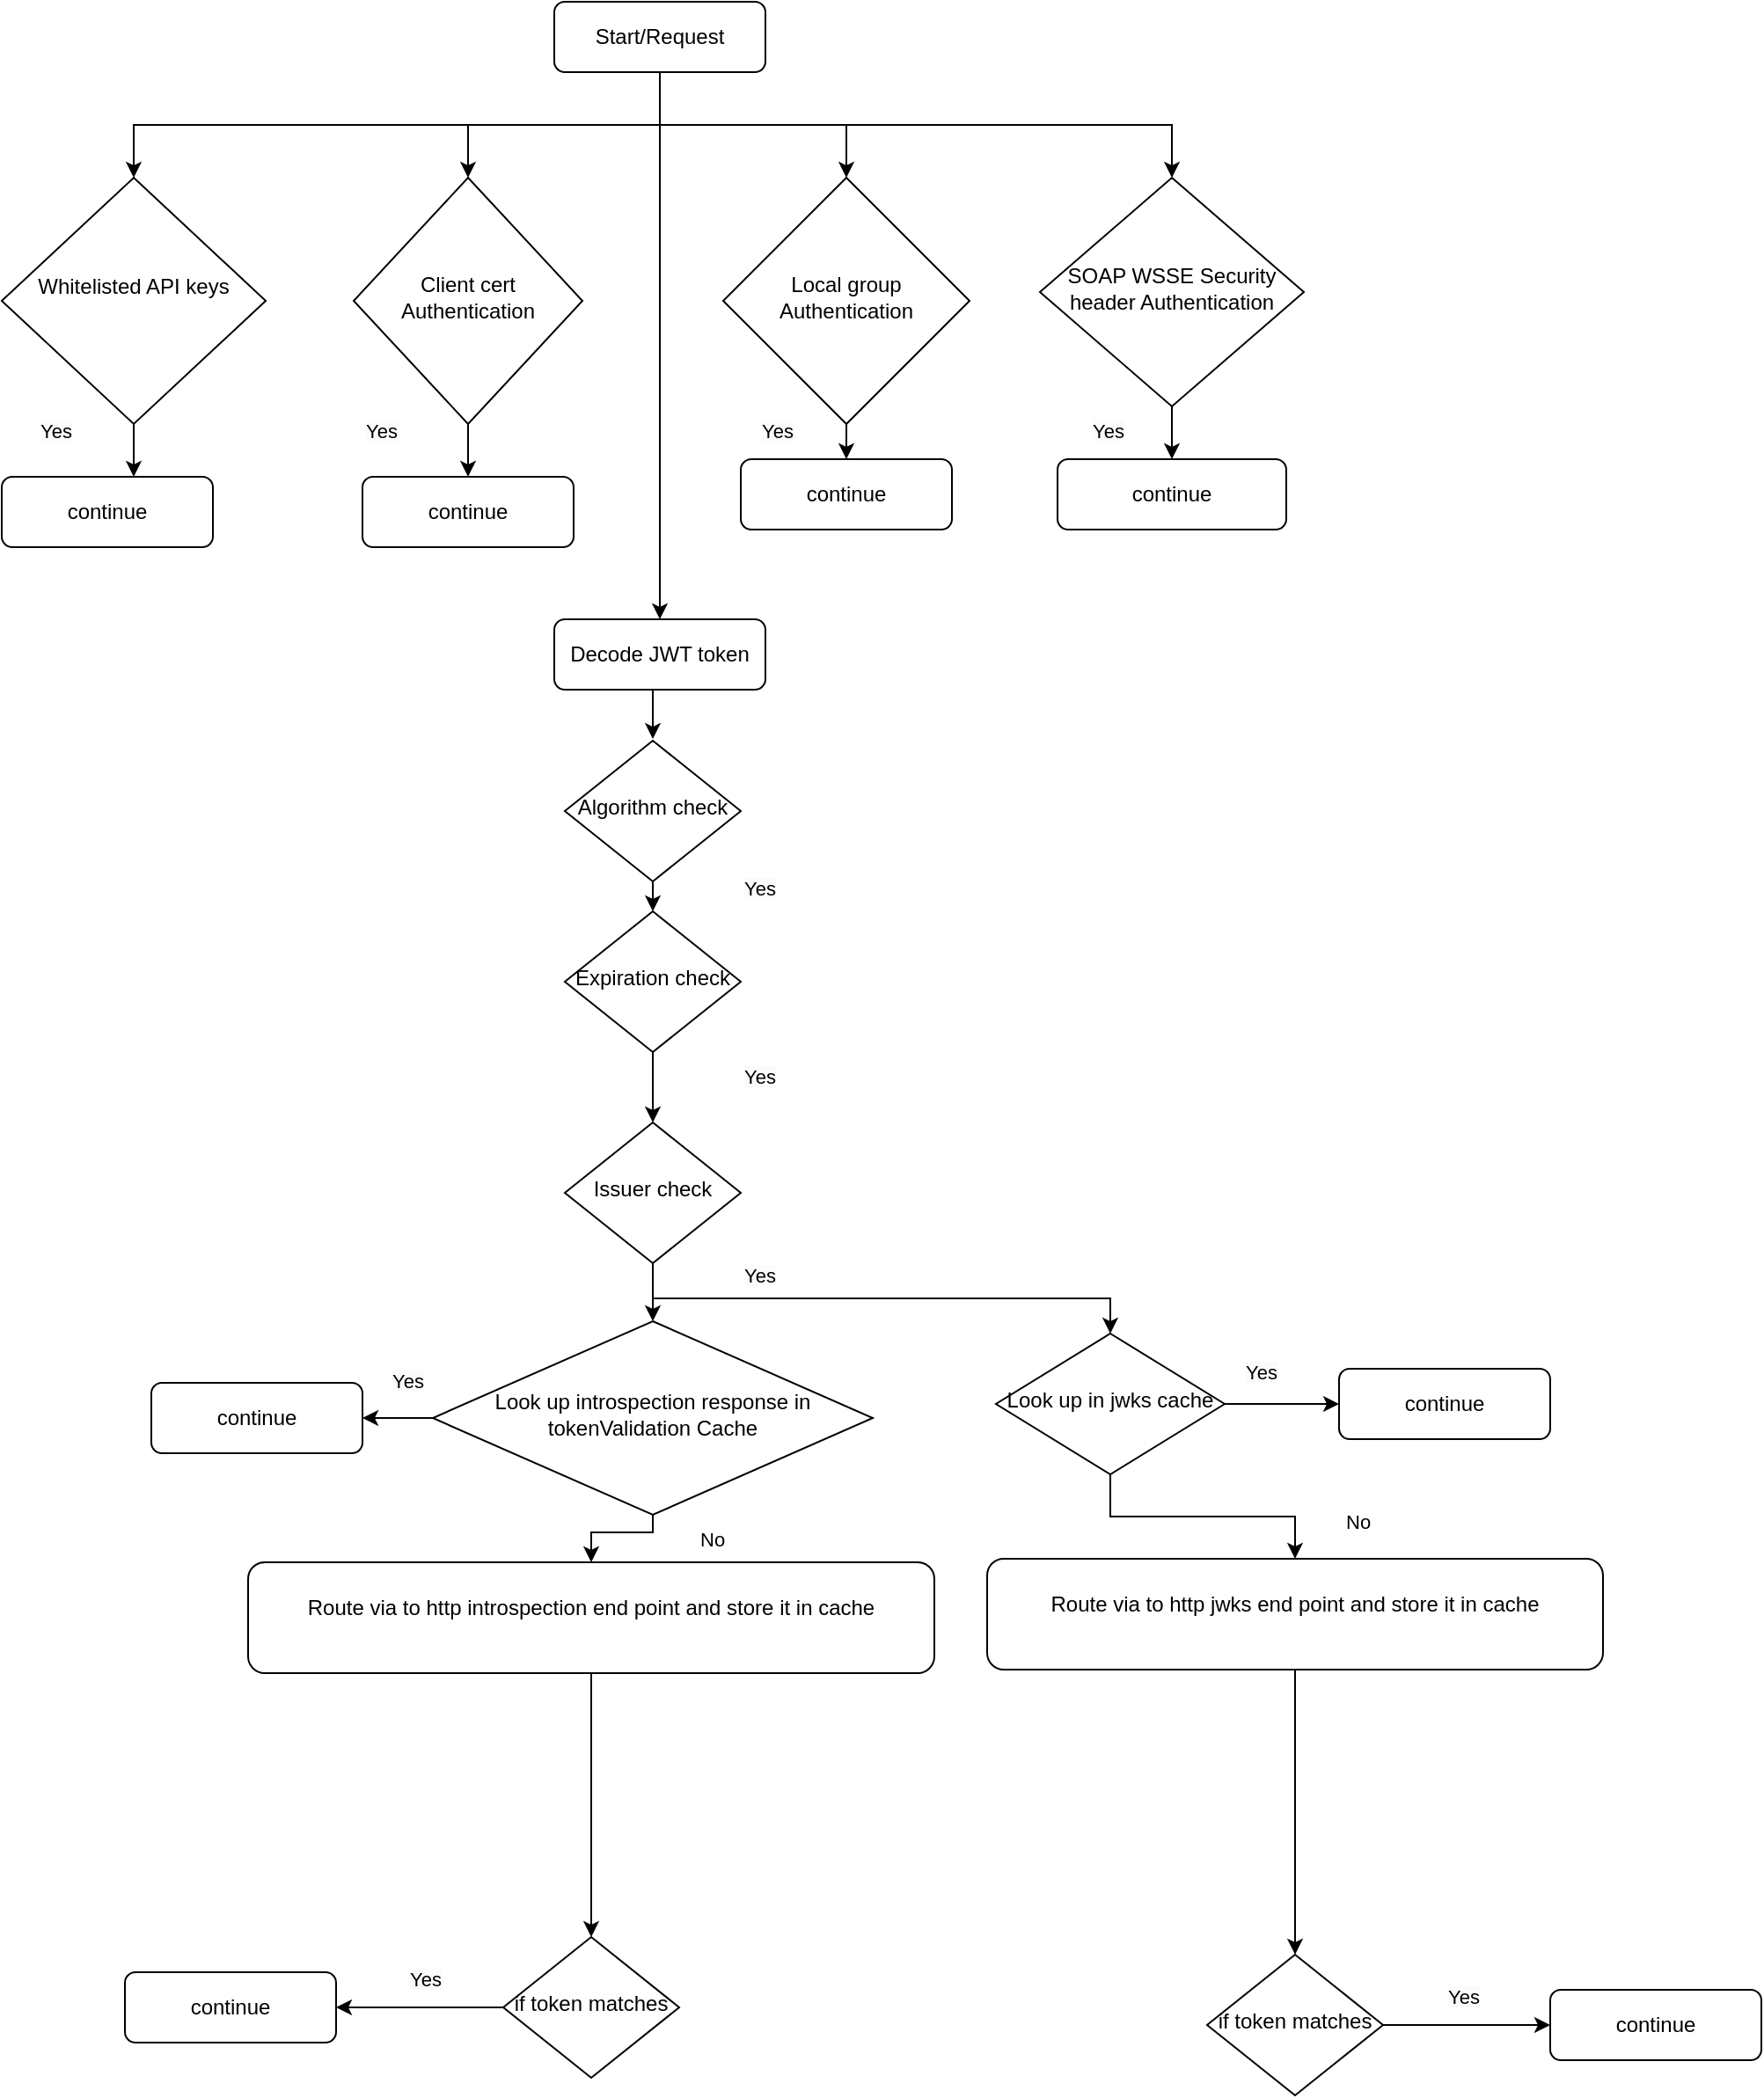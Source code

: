 <mxfile version="21.0.6" type="github">
  <diagram id="C5RBs43oDa-KdzZeNtuy" name="Page-1">
    <mxGraphModel dx="954" dy="1817" grid="1" gridSize="10" guides="1" tooltips="1" connect="1" arrows="1" fold="1" page="1" pageScale="1" pageWidth="827" pageHeight="1169" math="0" shadow="0">
      <root>
        <mxCell id="WIyWlLk6GJQsqaUBKTNV-0" />
        <mxCell id="WIyWlLk6GJQsqaUBKTNV-1" parent="WIyWlLk6GJQsqaUBKTNV-0" />
        <mxCell id="tzw835VZM4lSA58TL19O-21" style="edgeStyle=orthogonalEdgeStyle;rounded=0;orthogonalLoop=1;jettySize=auto;html=1;exitX=0.5;exitY=1;exitDx=0;exitDy=0;entryX=0.625;entryY=0;entryDx=0;entryDy=0;entryPerimeter=0;" edge="1" parent="WIyWlLk6GJQsqaUBKTNV-1" source="tzw835VZM4lSA58TL19O-0" target="tzw835VZM4lSA58TL19O-16">
          <mxGeometry relative="1" as="geometry" />
        </mxCell>
        <mxCell id="tzw835VZM4lSA58TL19O-0" value="&lt;p style=&quot;line-height: 0; overflow-wrap: break-word; margin: 0px; padding: 0px; border: 0px; font-family: Arial; background-color: rgb(255, 255, 255);&quot;&gt;Whitelisted API keys&lt;/p&gt;&lt;p style=&quot;line-height: 0; overflow-wrap: break-word; margin: 0px; padding: 0px; border: 0px; font-family: Arial; background-color: rgb(255, 255, 255);&quot;&gt;&lt;span style=&quot;cursor: auto;&quot;&gt;&lt;span style=&quot;cursor: auto; line-height: 14px;&quot;&gt;&amp;nbsp;&lt;/span&gt;&lt;/span&gt;&lt;/p&gt;" style="rhombus;whiteSpace=wrap;html=1;shadow=0;fontFamily=Helvetica;fontSize=12;align=center;strokeWidth=1;spacing=6;spacingTop=-4;" vertex="1" parent="WIyWlLk6GJQsqaUBKTNV-1">
          <mxGeometry x="40" y="-200" width="150" height="140" as="geometry" />
        </mxCell>
        <mxCell id="tzw835VZM4lSA58TL19O-25" style="edgeStyle=orthogonalEdgeStyle;rounded=0;orthogonalLoop=1;jettySize=auto;html=1;exitX=0.5;exitY=1;exitDx=0;exitDy=0;entryX=0.5;entryY=0;entryDx=0;entryDy=0;" edge="1" parent="WIyWlLk6GJQsqaUBKTNV-1" source="tzw835VZM4lSA58TL19O-1" target="tzw835VZM4lSA58TL19O-17">
          <mxGeometry relative="1" as="geometry" />
        </mxCell>
        <mxCell id="tzw835VZM4lSA58TL19O-1" value="Client cert Authentication" style="rhombus;whiteSpace=wrap;html=1;shadow=0;fontFamily=Helvetica;fontSize=12;align=center;strokeWidth=1;spacing=6;spacingTop=-4;" vertex="1" parent="WIyWlLk6GJQsqaUBKTNV-1">
          <mxGeometry x="240" y="-200" width="130" height="140" as="geometry" />
        </mxCell>
        <mxCell id="tzw835VZM4lSA58TL19O-26" style="edgeStyle=orthogonalEdgeStyle;rounded=0;orthogonalLoop=1;jettySize=auto;html=1;exitX=0.5;exitY=1;exitDx=0;exitDy=0;entryX=0.5;entryY=0;entryDx=0;entryDy=0;" edge="1" parent="WIyWlLk6GJQsqaUBKTNV-1" source="tzw835VZM4lSA58TL19O-2" target="tzw835VZM4lSA58TL19O-18">
          <mxGeometry relative="1" as="geometry" />
        </mxCell>
        <mxCell id="tzw835VZM4lSA58TL19O-2" value="Local group Authentication" style="rhombus;whiteSpace=wrap;html=1;shadow=0;fontFamily=Helvetica;fontSize=12;align=center;strokeWidth=1;spacing=6;spacingTop=-4;" vertex="1" parent="WIyWlLk6GJQsqaUBKTNV-1">
          <mxGeometry x="450" y="-200" width="140" height="140" as="geometry" />
        </mxCell>
        <mxCell id="tzw835VZM4lSA58TL19O-27" style="edgeStyle=orthogonalEdgeStyle;rounded=0;orthogonalLoop=1;jettySize=auto;html=1;exitX=0.5;exitY=1;exitDx=0;exitDy=0;entryX=0.5;entryY=0;entryDx=0;entryDy=0;" edge="1" parent="WIyWlLk6GJQsqaUBKTNV-1" source="tzw835VZM4lSA58TL19O-3" target="tzw835VZM4lSA58TL19O-19">
          <mxGeometry relative="1" as="geometry" />
        </mxCell>
        <mxCell id="tzw835VZM4lSA58TL19O-3" value="SOAP WSSE Security header Authentication" style="rhombus;whiteSpace=wrap;html=1;shadow=0;fontFamily=Helvetica;fontSize=12;align=center;strokeWidth=1;spacing=6;spacingTop=-4;" vertex="1" parent="WIyWlLk6GJQsqaUBKTNV-1">
          <mxGeometry x="630" y="-200" width="150" height="130" as="geometry" />
        </mxCell>
        <mxCell id="tzw835VZM4lSA58TL19O-28" style="edgeStyle=orthogonalEdgeStyle;rounded=0;orthogonalLoop=1;jettySize=auto;html=1;exitX=0.5;exitY=1;exitDx=0;exitDy=0;entryX=0.5;entryY=0;entryDx=0;entryDy=0;" edge="1" parent="WIyWlLk6GJQsqaUBKTNV-1" source="tzw835VZM4lSA58TL19O-4" target="tzw835VZM4lSA58TL19O-6">
          <mxGeometry relative="1" as="geometry" />
        </mxCell>
        <mxCell id="tzw835VZM4lSA58TL19O-4" value="Algorithm check" style="rhombus;whiteSpace=wrap;html=1;shadow=0;fontFamily=Helvetica;fontSize=12;align=center;strokeWidth=1;spacing=6;spacingTop=-4;" vertex="1" parent="WIyWlLk6GJQsqaUBKTNV-1">
          <mxGeometry x="360" y="120" width="100" height="80" as="geometry" />
        </mxCell>
        <mxCell id="tzw835VZM4lSA58TL19O-29" style="edgeStyle=orthogonalEdgeStyle;rounded=0;orthogonalLoop=1;jettySize=auto;html=1;exitX=0.5;exitY=1;exitDx=0;exitDy=0;entryX=0.5;entryY=0;entryDx=0;entryDy=0;" edge="1" parent="WIyWlLk6GJQsqaUBKTNV-1" source="tzw835VZM4lSA58TL19O-6" target="tzw835VZM4lSA58TL19O-8">
          <mxGeometry relative="1" as="geometry" />
        </mxCell>
        <mxCell id="tzw835VZM4lSA58TL19O-6" value="Expiration check" style="rhombus;whiteSpace=wrap;html=1;shadow=0;fontFamily=Helvetica;fontSize=12;align=center;strokeWidth=1;spacing=6;spacingTop=-4;" vertex="1" parent="WIyWlLk6GJQsqaUBKTNV-1">
          <mxGeometry x="360" y="217" width="100" height="80" as="geometry" />
        </mxCell>
        <mxCell id="tzw835VZM4lSA58TL19O-38" style="edgeStyle=orthogonalEdgeStyle;rounded=0;orthogonalLoop=1;jettySize=auto;html=1;exitX=0.5;exitY=1;exitDx=0;exitDy=0;entryX=0.5;entryY=0;entryDx=0;entryDy=0;" edge="1" parent="WIyWlLk6GJQsqaUBKTNV-1" source="tzw835VZM4lSA58TL19O-7" target="tzw835VZM4lSA58TL19O-1">
          <mxGeometry relative="1" as="geometry" />
        </mxCell>
        <mxCell id="tzw835VZM4lSA58TL19O-39" style="edgeStyle=orthogonalEdgeStyle;rounded=0;orthogonalLoop=1;jettySize=auto;html=1;exitX=0.5;exitY=1;exitDx=0;exitDy=0;entryX=0.5;entryY=0;entryDx=0;entryDy=0;" edge="1" parent="WIyWlLk6GJQsqaUBKTNV-1" source="tzw835VZM4lSA58TL19O-7" target="tzw835VZM4lSA58TL19O-2">
          <mxGeometry relative="1" as="geometry" />
        </mxCell>
        <mxCell id="tzw835VZM4lSA58TL19O-40" style="edgeStyle=orthogonalEdgeStyle;rounded=0;orthogonalLoop=1;jettySize=auto;html=1;exitX=0.5;exitY=1;exitDx=0;exitDy=0;entryX=0.5;entryY=0;entryDx=0;entryDy=0;" edge="1" parent="WIyWlLk6GJQsqaUBKTNV-1" source="tzw835VZM4lSA58TL19O-7" target="tzw835VZM4lSA58TL19O-3">
          <mxGeometry relative="1" as="geometry" />
        </mxCell>
        <mxCell id="tzw835VZM4lSA58TL19O-41" style="edgeStyle=orthogonalEdgeStyle;rounded=0;orthogonalLoop=1;jettySize=auto;html=1;exitX=0.5;exitY=1;exitDx=0;exitDy=0;entryX=0.5;entryY=0;entryDx=0;entryDy=0;" edge="1" parent="WIyWlLk6GJQsqaUBKTNV-1" source="tzw835VZM4lSA58TL19O-7" target="tzw835VZM4lSA58TL19O-0">
          <mxGeometry relative="1" as="geometry" />
        </mxCell>
        <mxCell id="tzw835VZM4lSA58TL19O-42" style="edgeStyle=orthogonalEdgeStyle;rounded=0;orthogonalLoop=1;jettySize=auto;html=1;exitX=0.5;exitY=1;exitDx=0;exitDy=0;" edge="1" parent="WIyWlLk6GJQsqaUBKTNV-1" source="tzw835VZM4lSA58TL19O-7" target="tzw835VZM4lSA58TL19O-11">
          <mxGeometry relative="1" as="geometry" />
        </mxCell>
        <mxCell id="tzw835VZM4lSA58TL19O-7" value="Start/Request" style="rounded=1;whiteSpace=wrap;html=1;fontSize=12;glass=0;strokeWidth=1;shadow=0;" vertex="1" parent="WIyWlLk6GJQsqaUBKTNV-1">
          <mxGeometry x="354" y="-300" width="120" height="40" as="geometry" />
        </mxCell>
        <mxCell id="tzw835VZM4lSA58TL19O-30" style="edgeStyle=orthogonalEdgeStyle;rounded=0;orthogonalLoop=1;jettySize=auto;html=1;exitX=0.5;exitY=1;exitDx=0;exitDy=0;entryX=0.5;entryY=0;entryDx=0;entryDy=0;" edge="1" parent="WIyWlLk6GJQsqaUBKTNV-1" source="tzw835VZM4lSA58TL19O-8" target="tzw835VZM4lSA58TL19O-9">
          <mxGeometry relative="1" as="geometry" />
        </mxCell>
        <mxCell id="tzw835VZM4lSA58TL19O-32" style="edgeStyle=orthogonalEdgeStyle;rounded=0;orthogonalLoop=1;jettySize=auto;html=1;exitX=0.5;exitY=1;exitDx=0;exitDy=0;entryX=0.5;entryY=0;entryDx=0;entryDy=0;" edge="1" parent="WIyWlLk6GJQsqaUBKTNV-1" source="tzw835VZM4lSA58TL19O-8" target="tzw835VZM4lSA58TL19O-13">
          <mxGeometry relative="1" as="geometry" />
        </mxCell>
        <mxCell id="tzw835VZM4lSA58TL19O-8" value="Issuer check" style="rhombus;whiteSpace=wrap;html=1;shadow=0;fontFamily=Helvetica;fontSize=12;align=center;strokeWidth=1;spacing=6;spacingTop=-4;" vertex="1" parent="WIyWlLk6GJQsqaUBKTNV-1">
          <mxGeometry x="360" y="337" width="100" height="80" as="geometry" />
        </mxCell>
        <mxCell id="tzw835VZM4lSA58TL19O-31" style="edgeStyle=orthogonalEdgeStyle;rounded=0;orthogonalLoop=1;jettySize=auto;html=1;exitX=0.5;exitY=1;exitDx=0;exitDy=0;entryX=0.5;entryY=0;entryDx=0;entryDy=0;" edge="1" parent="WIyWlLk6GJQsqaUBKTNV-1" source="tzw835VZM4lSA58TL19O-9" target="tzw835VZM4lSA58TL19O-12">
          <mxGeometry relative="1" as="geometry">
            <Array as="points">
              <mxPoint x="410" y="570" />
              <mxPoint x="375" y="570" />
            </Array>
          </mxGeometry>
        </mxCell>
        <mxCell id="tzw835VZM4lSA58TL19O-51" style="edgeStyle=orthogonalEdgeStyle;rounded=0;orthogonalLoop=1;jettySize=auto;html=1;exitX=0;exitY=0.5;exitDx=0;exitDy=0;entryX=1;entryY=0.5;entryDx=0;entryDy=0;" edge="1" parent="WIyWlLk6GJQsqaUBKTNV-1" source="tzw835VZM4lSA58TL19O-9" target="tzw835VZM4lSA58TL19O-43">
          <mxGeometry relative="1" as="geometry" />
        </mxCell>
        <mxCell id="tzw835VZM4lSA58TL19O-9" value="Look up introspection response in tokenValidation Cache" style="rhombus;whiteSpace=wrap;html=1;shadow=0;fontFamily=Helvetica;fontSize=12;align=center;strokeWidth=1;spacing=6;spacingTop=-4;" vertex="1" parent="WIyWlLk6GJQsqaUBKTNV-1">
          <mxGeometry x="285" y="450" width="250" height="110" as="geometry" />
        </mxCell>
        <mxCell id="tzw835VZM4lSA58TL19O-36" style="edgeStyle=orthogonalEdgeStyle;rounded=0;orthogonalLoop=1;jettySize=auto;html=1;exitX=0;exitY=0.5;exitDx=0;exitDy=0;entryX=1;entryY=0.5;entryDx=0;entryDy=0;" edge="1" parent="WIyWlLk6GJQsqaUBKTNV-1" source="tzw835VZM4lSA58TL19O-10" target="tzw835VZM4lSA58TL19O-23">
          <mxGeometry relative="1" as="geometry" />
        </mxCell>
        <mxCell id="tzw835VZM4lSA58TL19O-10" value="if token matches" style="rhombus;whiteSpace=wrap;html=1;shadow=0;fontFamily=Helvetica;fontSize=12;align=center;strokeWidth=1;spacing=6;spacingTop=-4;" vertex="1" parent="WIyWlLk6GJQsqaUBKTNV-1">
          <mxGeometry x="325" y="800" width="100" height="80" as="geometry" />
        </mxCell>
        <mxCell id="tzw835VZM4lSA58TL19O-22" style="edgeStyle=orthogonalEdgeStyle;rounded=0;orthogonalLoop=1;jettySize=auto;html=1;exitX=0.5;exitY=1;exitDx=0;exitDy=0;entryX=0.5;entryY=0.113;entryDx=0;entryDy=0;entryPerimeter=0;" edge="1" parent="WIyWlLk6GJQsqaUBKTNV-1">
          <mxGeometry relative="1" as="geometry">
            <mxPoint x="414" y="90" as="sourcePoint" />
            <mxPoint x="410" y="119.04" as="targetPoint" />
          </mxGeometry>
        </mxCell>
        <mxCell id="tzw835VZM4lSA58TL19O-11" value="Decode JWT token" style="rounded=1;whiteSpace=wrap;html=1;fontSize=12;glass=0;strokeWidth=1;shadow=0;" vertex="1" parent="WIyWlLk6GJQsqaUBKTNV-1">
          <mxGeometry x="354" y="51" width="120" height="40" as="geometry" />
        </mxCell>
        <mxCell id="tzw835VZM4lSA58TL19O-35" style="edgeStyle=orthogonalEdgeStyle;rounded=0;orthogonalLoop=1;jettySize=auto;html=1;exitX=0.5;exitY=1;exitDx=0;exitDy=0;entryX=0.5;entryY=0;entryDx=0;entryDy=0;" edge="1" parent="WIyWlLk6GJQsqaUBKTNV-1" source="tzw835VZM4lSA58TL19O-12" target="tzw835VZM4lSA58TL19O-10">
          <mxGeometry relative="1" as="geometry" />
        </mxCell>
        <mxCell id="tzw835VZM4lSA58TL19O-12" value="&lt;p style=&quot;line-height: 0; overflow-wrap: break-word; margin: 0px; padding: 0px; border: 0px; font-family: Arial; background-color: rgb(255, 255, 255);&quot;&gt;Route via to http introspection end point and store it in cache&lt;/p&gt;&lt;p style=&quot;line-height: 0; overflow-wrap: break-word; margin: 0px; padding: 0px; border: 0px; font-family: Arial; background-color: rgb(255, 255, 255);&quot;&gt;&lt;span style=&quot;cursor: auto;&quot;&gt;&lt;span style=&quot;cursor: auto; line-height: 14px;&quot;&gt;&amp;nbsp;&lt;/span&gt;&lt;/span&gt;&lt;/p&gt;" style="rounded=1;whiteSpace=wrap;html=1;fontSize=12;glass=0;strokeWidth=1;shadow=0;" vertex="1" parent="WIyWlLk6GJQsqaUBKTNV-1">
          <mxGeometry x="180" y="587" width="390" height="63" as="geometry" />
        </mxCell>
        <mxCell id="tzw835VZM4lSA58TL19O-33" style="edgeStyle=orthogonalEdgeStyle;rounded=0;orthogonalLoop=1;jettySize=auto;html=1;exitX=0.5;exitY=1;exitDx=0;exitDy=0;" edge="1" parent="WIyWlLk6GJQsqaUBKTNV-1" source="tzw835VZM4lSA58TL19O-13" target="tzw835VZM4lSA58TL19O-14">
          <mxGeometry relative="1" as="geometry" />
        </mxCell>
        <mxCell id="tzw835VZM4lSA58TL19O-52" style="edgeStyle=orthogonalEdgeStyle;rounded=0;orthogonalLoop=1;jettySize=auto;html=1;exitX=1;exitY=0.5;exitDx=0;exitDy=0;entryX=0;entryY=0.5;entryDx=0;entryDy=0;" edge="1" parent="WIyWlLk6GJQsqaUBKTNV-1" source="tzw835VZM4lSA58TL19O-13" target="tzw835VZM4lSA58TL19O-44">
          <mxGeometry relative="1" as="geometry" />
        </mxCell>
        <mxCell id="tzw835VZM4lSA58TL19O-13" value="Look up in jwks cache" style="rhombus;whiteSpace=wrap;html=1;shadow=0;fontFamily=Helvetica;fontSize=12;align=center;strokeWidth=1;spacing=6;spacingTop=-4;" vertex="1" parent="WIyWlLk6GJQsqaUBKTNV-1">
          <mxGeometry x="605" y="457" width="130" height="80" as="geometry" />
        </mxCell>
        <mxCell id="tzw835VZM4lSA58TL19O-46" style="edgeStyle=orthogonalEdgeStyle;rounded=0;orthogonalLoop=1;jettySize=auto;html=1;exitX=0.5;exitY=1;exitDx=0;exitDy=0;entryX=0.5;entryY=0;entryDx=0;entryDy=0;" edge="1" parent="WIyWlLk6GJQsqaUBKTNV-1" source="tzw835VZM4lSA58TL19O-14" target="tzw835VZM4lSA58TL19O-15">
          <mxGeometry relative="1" as="geometry" />
        </mxCell>
        <mxCell id="tzw835VZM4lSA58TL19O-14" value="&lt;p style=&quot;line-height: 0; overflow-wrap: break-word; margin: 0px; padding: 0px; border: 0px; font-family: Arial; background-color: rgb(255, 255, 255);&quot;&gt;Route via to http jwks end point and store it in cache&lt;/p&gt;&lt;p style=&quot;line-height: 0; overflow-wrap: break-word; margin: 0px; padding: 0px; border: 0px; font-family: Arial; background-color: rgb(255, 255, 255);&quot;&gt;&lt;span style=&quot;cursor: auto;&quot;&gt;&lt;span style=&quot;cursor: auto; line-height: 14px;&quot;&gt;&amp;nbsp;&lt;/span&gt;&lt;/span&gt;&lt;/p&gt;" style="rounded=1;whiteSpace=wrap;html=1;fontSize=12;glass=0;strokeWidth=1;shadow=0;" vertex="1" parent="WIyWlLk6GJQsqaUBKTNV-1">
          <mxGeometry x="600" y="585" width="350" height="63" as="geometry" />
        </mxCell>
        <mxCell id="tzw835VZM4lSA58TL19O-37" style="edgeStyle=orthogonalEdgeStyle;rounded=0;orthogonalLoop=1;jettySize=auto;html=1;exitX=1;exitY=0.5;exitDx=0;exitDy=0;entryX=0;entryY=0.5;entryDx=0;entryDy=0;" edge="1" parent="WIyWlLk6GJQsqaUBKTNV-1" source="tzw835VZM4lSA58TL19O-15" target="tzw835VZM4lSA58TL19O-24">
          <mxGeometry relative="1" as="geometry" />
        </mxCell>
        <mxCell id="tzw835VZM4lSA58TL19O-15" value="if token matches" style="rhombus;whiteSpace=wrap;html=1;shadow=0;fontFamily=Helvetica;fontSize=12;align=center;strokeWidth=1;spacing=6;spacingTop=-4;" vertex="1" parent="WIyWlLk6GJQsqaUBKTNV-1">
          <mxGeometry x="725" y="810" width="100" height="80" as="geometry" />
        </mxCell>
        <mxCell id="tzw835VZM4lSA58TL19O-16" value="continue" style="rounded=1;whiteSpace=wrap;html=1;fontSize=12;glass=0;strokeWidth=1;shadow=0;" vertex="1" parent="WIyWlLk6GJQsqaUBKTNV-1">
          <mxGeometry x="40" y="-30" width="120" height="40" as="geometry" />
        </mxCell>
        <mxCell id="tzw835VZM4lSA58TL19O-17" value="continue" style="rounded=1;whiteSpace=wrap;html=1;fontSize=12;glass=0;strokeWidth=1;shadow=0;" vertex="1" parent="WIyWlLk6GJQsqaUBKTNV-1">
          <mxGeometry x="245" y="-30" width="120" height="40" as="geometry" />
        </mxCell>
        <mxCell id="tzw835VZM4lSA58TL19O-18" value="continue" style="rounded=1;whiteSpace=wrap;html=1;fontSize=12;glass=0;strokeWidth=1;shadow=0;" vertex="1" parent="WIyWlLk6GJQsqaUBKTNV-1">
          <mxGeometry x="460" y="-40" width="120" height="40" as="geometry" />
        </mxCell>
        <mxCell id="tzw835VZM4lSA58TL19O-19" value="continue" style="rounded=1;whiteSpace=wrap;html=1;fontSize=12;glass=0;strokeWidth=1;shadow=0;" vertex="1" parent="WIyWlLk6GJQsqaUBKTNV-1">
          <mxGeometry x="640" y="-40" width="130" height="40" as="geometry" />
        </mxCell>
        <mxCell id="tzw835VZM4lSA58TL19O-23" value="continue" style="rounded=1;whiteSpace=wrap;html=1;fontSize=12;glass=0;strokeWidth=1;shadow=0;" vertex="1" parent="WIyWlLk6GJQsqaUBKTNV-1">
          <mxGeometry x="110" y="820" width="120" height="40" as="geometry" />
        </mxCell>
        <mxCell id="tzw835VZM4lSA58TL19O-24" value="continue" style="rounded=1;whiteSpace=wrap;html=1;fontSize=12;glass=0;strokeWidth=1;shadow=0;" vertex="1" parent="WIyWlLk6GJQsqaUBKTNV-1">
          <mxGeometry x="920" y="830" width="120" height="40" as="geometry" />
        </mxCell>
        <mxCell id="tzw835VZM4lSA58TL19O-43" value="continue" style="rounded=1;whiteSpace=wrap;html=1;fontSize=12;glass=0;strokeWidth=1;shadow=0;" vertex="1" parent="WIyWlLk6GJQsqaUBKTNV-1">
          <mxGeometry x="125" y="485" width="120" height="40" as="geometry" />
        </mxCell>
        <mxCell id="tzw835VZM4lSA58TL19O-44" value="continue" style="rounded=1;whiteSpace=wrap;html=1;fontSize=12;glass=0;strokeWidth=1;shadow=0;" vertex="1" parent="WIyWlLk6GJQsqaUBKTNV-1">
          <mxGeometry x="800" y="477" width="120" height="40" as="geometry" />
        </mxCell>
        <mxCell id="tzw835VZM4lSA58TL19O-54" value="&lt;meta charset=&quot;utf-8&quot;&gt;&lt;span style=&quot;color: rgb(0, 0, 0); font-family: Helvetica; font-size: 11px; font-style: normal; font-variant-ligatures: normal; font-variant-caps: normal; font-weight: 400; letter-spacing: normal; orphans: 2; text-align: center; text-indent: 0px; text-transform: none; widows: 2; word-spacing: 0px; -webkit-text-stroke-width: 0px; background-color: rgb(251, 251, 251); text-decoration-thickness: initial; text-decoration-style: initial; text-decoration-color: initial; float: none; display: inline !important;&quot;&gt;Yes&lt;/span&gt;" style="text;whiteSpace=wrap;html=1;" vertex="1" parent="WIyWlLk6GJQsqaUBKTNV-1">
          <mxGeometry x="60" y="-70" width="25" height="20" as="geometry" />
        </mxCell>
        <mxCell id="tzw835VZM4lSA58TL19O-55" value="&lt;meta charset=&quot;utf-8&quot;&gt;&lt;span style=&quot;color: rgb(0, 0, 0); font-family: Helvetica; font-size: 11px; font-style: normal; font-variant-ligatures: normal; font-variant-caps: normal; font-weight: 400; letter-spacing: normal; orphans: 2; text-align: center; text-indent: 0px; text-transform: none; widows: 2; word-spacing: 0px; -webkit-text-stroke-width: 0px; background-color: rgb(251, 251, 251); text-decoration-thickness: initial; text-decoration-style: initial; text-decoration-color: initial; float: none; display: inline !important;&quot;&gt;Yes&lt;/span&gt;" style="text;whiteSpace=wrap;html=1;" vertex="1" parent="WIyWlLk6GJQsqaUBKTNV-1">
          <mxGeometry x="245" y="-70" width="25" height="20" as="geometry" />
        </mxCell>
        <mxCell id="tzw835VZM4lSA58TL19O-56" value="&lt;meta charset=&quot;utf-8&quot;&gt;&lt;span style=&quot;color: rgb(0, 0, 0); font-family: Helvetica; font-size: 11px; font-style: normal; font-variant-ligatures: normal; font-variant-caps: normal; font-weight: 400; letter-spacing: normal; orphans: 2; text-align: center; text-indent: 0px; text-transform: none; widows: 2; word-spacing: 0px; -webkit-text-stroke-width: 0px; background-color: rgb(251, 251, 251); text-decoration-thickness: initial; text-decoration-style: initial; text-decoration-color: initial; float: none; display: inline !important;&quot;&gt;Yes&lt;/span&gt;" style="text;whiteSpace=wrap;html=1;" vertex="1" parent="WIyWlLk6GJQsqaUBKTNV-1">
          <mxGeometry x="470" y="-70" width="25" height="20" as="geometry" />
        </mxCell>
        <mxCell id="tzw835VZM4lSA58TL19O-57" value="&lt;meta charset=&quot;utf-8&quot;&gt;&lt;span style=&quot;color: rgb(0, 0, 0); font-family: Helvetica; font-size: 11px; font-style: normal; font-variant-ligatures: normal; font-variant-caps: normal; font-weight: 400; letter-spacing: normal; orphans: 2; text-align: center; text-indent: 0px; text-transform: none; widows: 2; word-spacing: 0px; -webkit-text-stroke-width: 0px; background-color: rgb(251, 251, 251); text-decoration-thickness: initial; text-decoration-style: initial; text-decoration-color: initial; float: none; display: inline !important;&quot;&gt;Yes&lt;/span&gt;" style="text;whiteSpace=wrap;html=1;" vertex="1" parent="WIyWlLk6GJQsqaUBKTNV-1">
          <mxGeometry x="657.5" y="-70" width="25" height="20" as="geometry" />
        </mxCell>
        <mxCell id="tzw835VZM4lSA58TL19O-58" value="&lt;meta charset=&quot;utf-8&quot;&gt;&lt;span style=&quot;color: rgb(0, 0, 0); font-family: Helvetica; font-size: 11px; font-style: normal; font-variant-ligatures: normal; font-variant-caps: normal; font-weight: 400; letter-spacing: normal; orphans: 2; text-align: center; text-indent: 0px; text-transform: none; widows: 2; word-spacing: 0px; -webkit-text-stroke-width: 0px; background-color: rgb(251, 251, 251); text-decoration-thickness: initial; text-decoration-style: initial; text-decoration-color: initial; float: none; display: inline !important;&quot;&gt;Yes&lt;/span&gt;" style="text;whiteSpace=wrap;html=1;" vertex="1" parent="WIyWlLk6GJQsqaUBKTNV-1">
          <mxGeometry x="460" y="190" width="25" height="20" as="geometry" />
        </mxCell>
        <mxCell id="tzw835VZM4lSA58TL19O-59" value="&lt;meta charset=&quot;utf-8&quot;&gt;&lt;span style=&quot;color: rgb(0, 0, 0); font-family: Helvetica; font-size: 11px; font-style: normal; font-variant-ligatures: normal; font-variant-caps: normal; font-weight: 400; letter-spacing: normal; orphans: 2; text-align: center; text-indent: 0px; text-transform: none; widows: 2; word-spacing: 0px; -webkit-text-stroke-width: 0px; background-color: rgb(251, 251, 251); text-decoration-thickness: initial; text-decoration-style: initial; text-decoration-color: initial; float: none; display: inline !important;&quot;&gt;Yes&lt;/span&gt;" style="text;whiteSpace=wrap;html=1;" vertex="1" parent="WIyWlLk6GJQsqaUBKTNV-1">
          <mxGeometry x="460" y="297" width="25" height="20" as="geometry" />
        </mxCell>
        <mxCell id="tzw835VZM4lSA58TL19O-60" value="&lt;meta charset=&quot;utf-8&quot;&gt;&lt;span style=&quot;color: rgb(0, 0, 0); font-family: Helvetica; font-size: 11px; font-style: normal; font-variant-ligatures: normal; font-variant-caps: normal; font-weight: 400; letter-spacing: normal; orphans: 2; text-align: center; text-indent: 0px; text-transform: none; widows: 2; word-spacing: 0px; -webkit-text-stroke-width: 0px; background-color: rgb(251, 251, 251); text-decoration-thickness: initial; text-decoration-style: initial; text-decoration-color: initial; float: none; display: inline !important;&quot;&gt;Yes&lt;/span&gt;" style="text;whiteSpace=wrap;html=1;" vertex="1" parent="WIyWlLk6GJQsqaUBKTNV-1">
          <mxGeometry x="460" y="410" width="25" height="20" as="geometry" />
        </mxCell>
        <mxCell id="tzw835VZM4lSA58TL19O-61" value="&lt;meta charset=&quot;utf-8&quot;&gt;&lt;span style=&quot;color: rgb(0, 0, 0); font-family: Helvetica; font-size: 11px; font-style: normal; font-variant-ligatures: normal; font-variant-caps: normal; font-weight: 400; letter-spacing: normal; orphans: 2; text-align: center; text-indent: 0px; text-transform: none; widows: 2; word-spacing: 0px; -webkit-text-stroke-width: 0px; background-color: rgb(251, 251, 251); text-decoration-thickness: initial; text-decoration-style: initial; text-decoration-color: initial; float: none; display: inline !important;&quot;&gt;Yes&lt;/span&gt;" style="text;whiteSpace=wrap;html=1;" vertex="1" parent="WIyWlLk6GJQsqaUBKTNV-1">
          <mxGeometry x="260" y="470" width="25" height="20" as="geometry" />
        </mxCell>
        <mxCell id="tzw835VZM4lSA58TL19O-62" value="&lt;meta charset=&quot;utf-8&quot;&gt;&lt;span style=&quot;color: rgb(0, 0, 0); font-family: Helvetica; font-size: 11px; font-style: normal; font-variant-ligatures: normal; font-variant-caps: normal; font-weight: 400; letter-spacing: normal; orphans: 2; text-align: center; text-indent: 0px; text-transform: none; widows: 2; word-spacing: 0px; -webkit-text-stroke-width: 0px; background-color: rgb(251, 251, 251); text-decoration-thickness: initial; text-decoration-style: initial; text-decoration-color: initial; float: none; display: inline !important;&quot;&gt;Yes&lt;/span&gt;" style="text;whiteSpace=wrap;html=1;" vertex="1" parent="WIyWlLk6GJQsqaUBKTNV-1">
          <mxGeometry x="745" y="465" width="25" height="20" as="geometry" />
        </mxCell>
        <mxCell id="tzw835VZM4lSA58TL19O-63" value="&lt;div style=&quot;text-align: center;&quot;&gt;&lt;span style=&quot;background-color: initial; font-size: 11px;&quot;&gt;No&lt;/span&gt;&lt;/div&gt;" style="text;whiteSpace=wrap;html=1;" vertex="1" parent="WIyWlLk6GJQsqaUBKTNV-1">
          <mxGeometry x="435" y="560" width="25" height="20" as="geometry" />
        </mxCell>
        <mxCell id="tzw835VZM4lSA58TL19O-64" value="&lt;div style=&quot;text-align: center;&quot;&gt;&lt;span style=&quot;background-color: initial; font-size: 11px;&quot;&gt;No&lt;/span&gt;&lt;/div&gt;" style="text;whiteSpace=wrap;html=1;" vertex="1" parent="WIyWlLk6GJQsqaUBKTNV-1">
          <mxGeometry x="802" y="550" width="25" height="20" as="geometry" />
        </mxCell>
        <mxCell id="tzw835VZM4lSA58TL19O-65" value="&lt;meta charset=&quot;utf-8&quot;&gt;&lt;span style=&quot;color: rgb(0, 0, 0); font-family: Helvetica; font-size: 11px; font-style: normal; font-variant-ligatures: normal; font-variant-caps: normal; font-weight: 400; letter-spacing: normal; orphans: 2; text-align: center; text-indent: 0px; text-transform: none; widows: 2; word-spacing: 0px; -webkit-text-stroke-width: 0px; background-color: rgb(251, 251, 251); text-decoration-thickness: initial; text-decoration-style: initial; text-decoration-color: initial; float: none; display: inline !important;&quot;&gt;Yes&lt;/span&gt;" style="text;whiteSpace=wrap;html=1;" vertex="1" parent="WIyWlLk6GJQsqaUBKTNV-1">
          <mxGeometry x="270" y="810" width="25" height="20" as="geometry" />
        </mxCell>
        <mxCell id="tzw835VZM4lSA58TL19O-66" value="&lt;meta charset=&quot;utf-8&quot;&gt;&lt;span style=&quot;color: rgb(0, 0, 0); font-family: Helvetica; font-size: 11px; font-style: normal; font-variant-ligatures: normal; font-variant-caps: normal; font-weight: 400; letter-spacing: normal; orphans: 2; text-align: center; text-indent: 0px; text-transform: none; widows: 2; word-spacing: 0px; -webkit-text-stroke-width: 0px; background-color: rgb(251, 251, 251); text-decoration-thickness: initial; text-decoration-style: initial; text-decoration-color: initial; float: none; display: inline !important;&quot;&gt;Yes&lt;/span&gt;" style="text;whiteSpace=wrap;html=1;" vertex="1" parent="WIyWlLk6GJQsqaUBKTNV-1">
          <mxGeometry x="860" y="820" width="25" height="20" as="geometry" />
        </mxCell>
      </root>
    </mxGraphModel>
  </diagram>
</mxfile>
